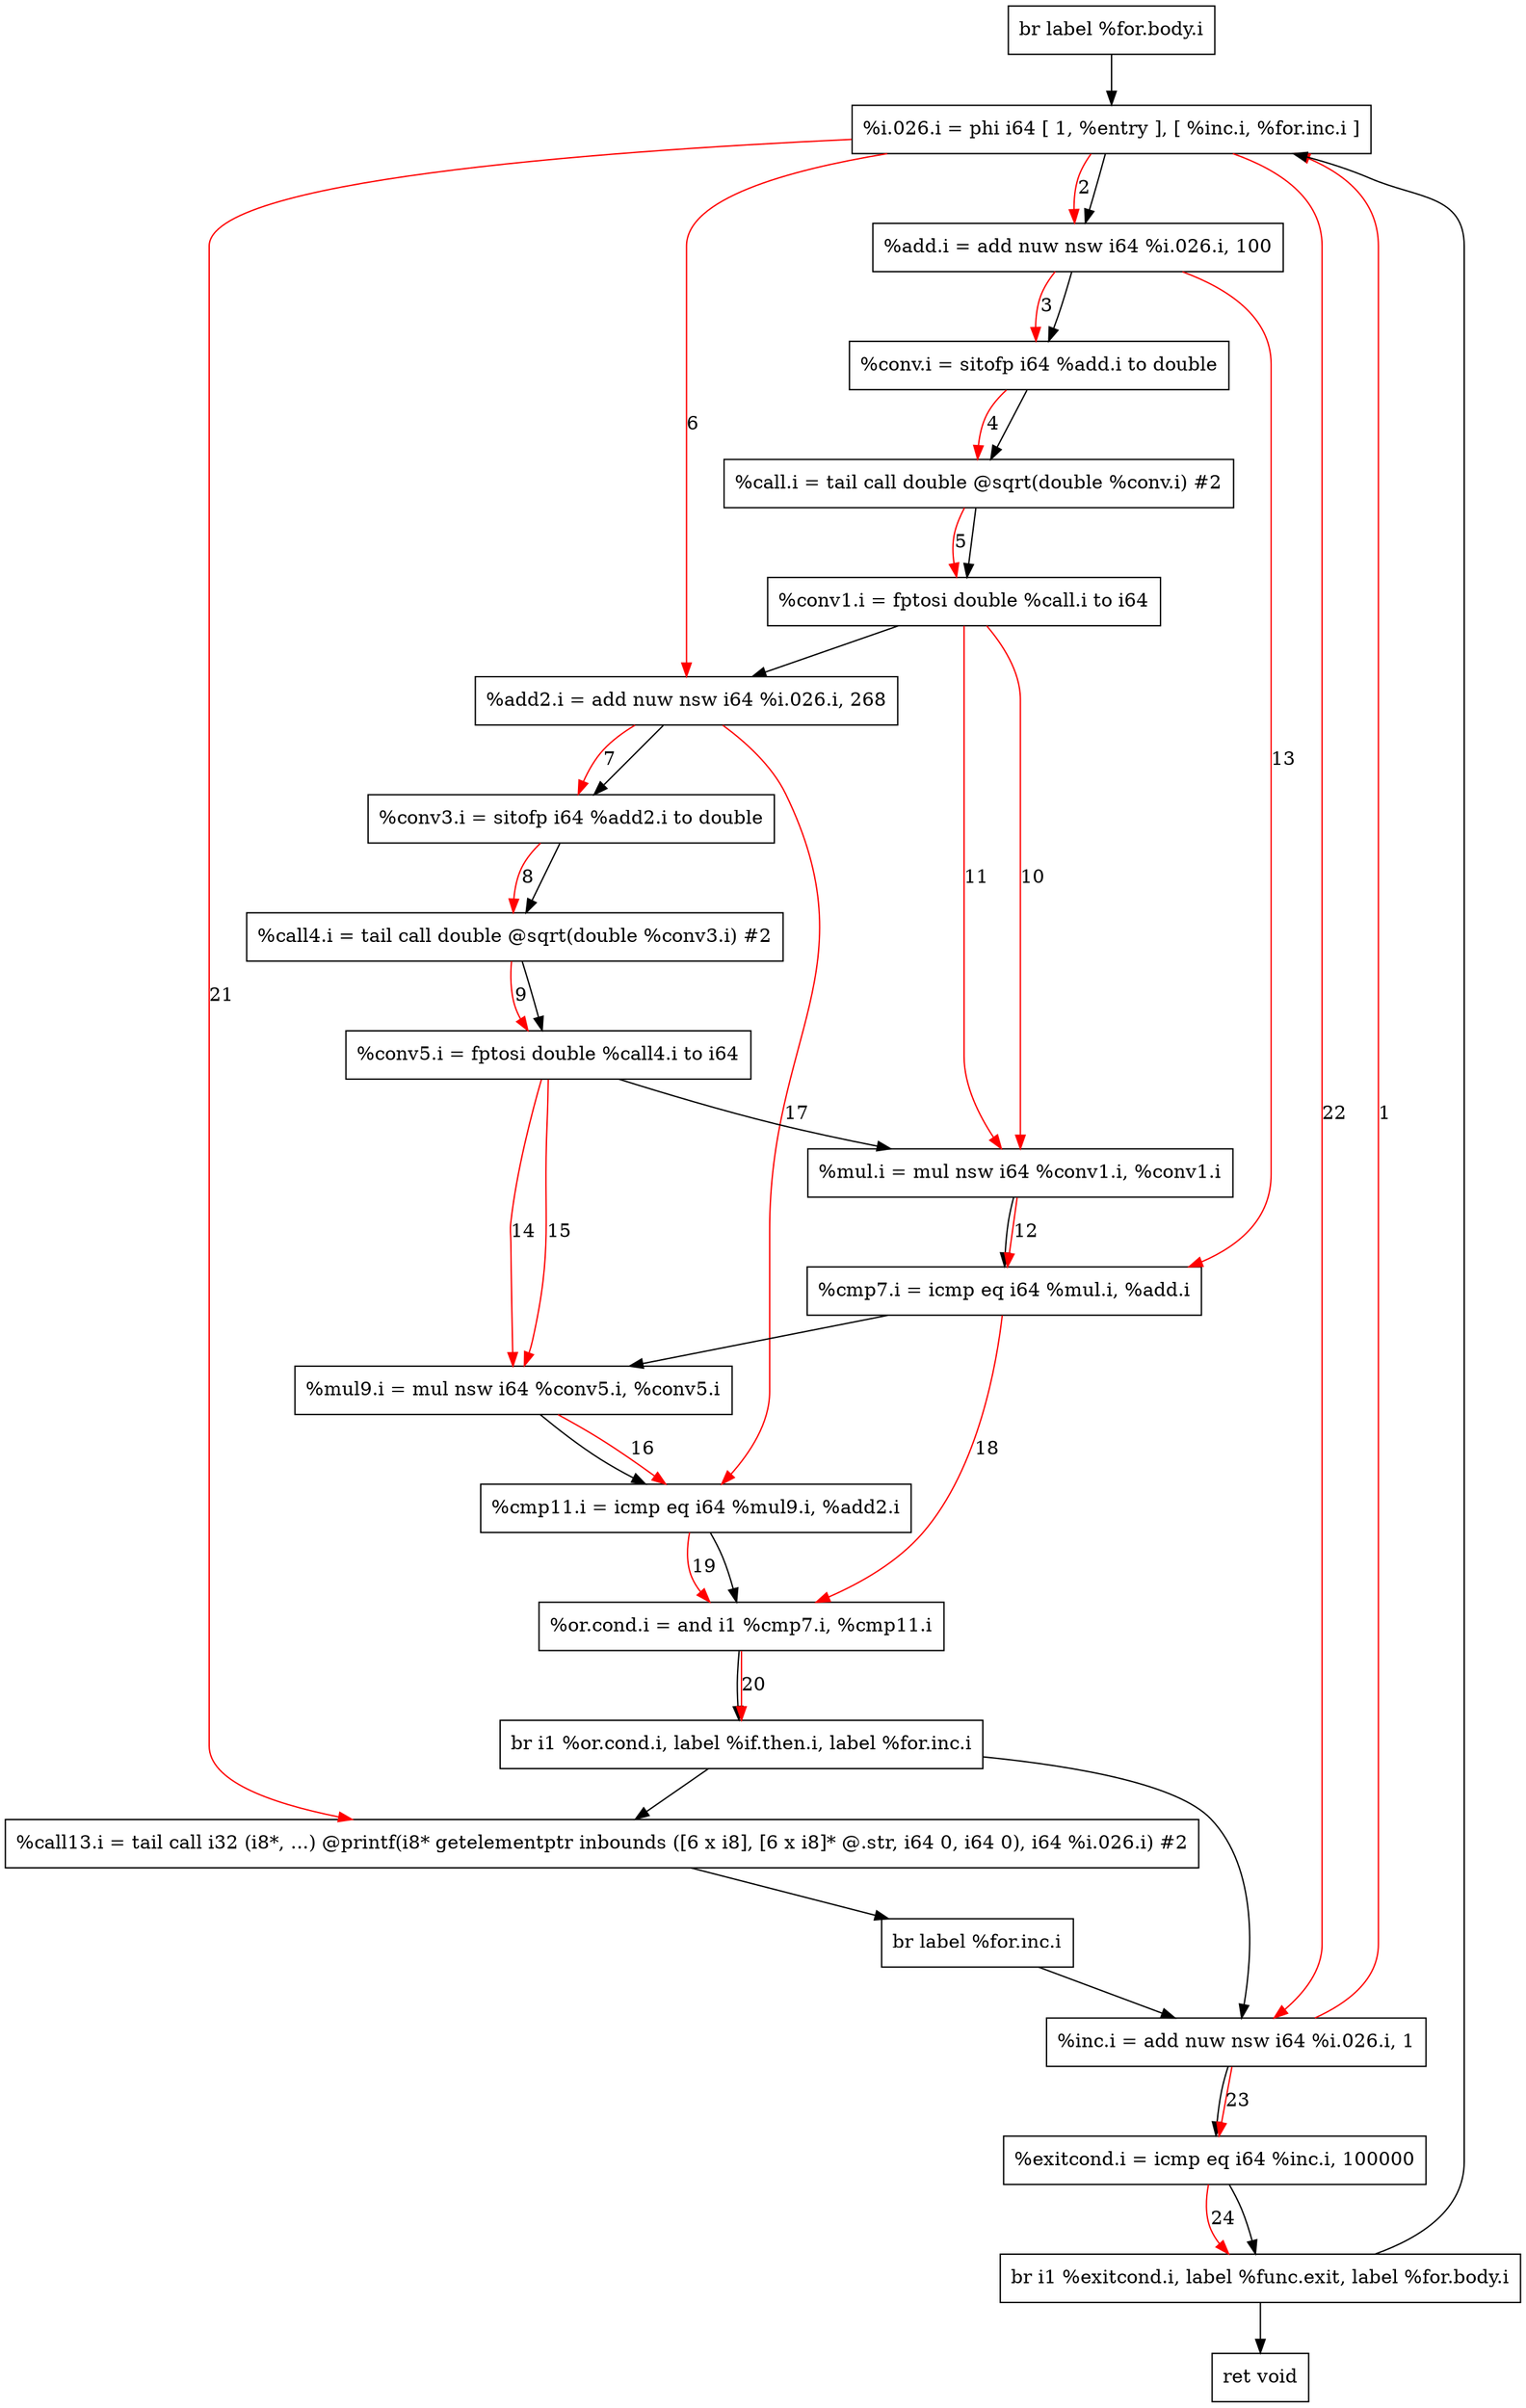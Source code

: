 digraph "CDFG for'main' function" {
	Node0x5584faf3f248[shape=record, label="  br label %for.body.i"]
	Node0x5584faf407a8[shape=record, label="  %i.026.i = phi i64 [ 1, %entry ], [ %inc.i, %for.inc.i ]"]
	Node0x5584faf40890[shape=record, label="  %add.i = add nuw nsw i64 %i.026.i, 100"]
	Node0x5584faf3ef78[shape=record, label="  %conv.i = sitofp i64 %add.i to double"]
	Node0x5584faf40980[shape=record, label="  %call.i = tail call double @sqrt(double %conv.i) #2"]
	Node0x5584faf40a38[shape=record, label="  %conv1.i = fptosi double %call.i to i64"]
	Node0x5584faf40ad0[shape=record, label="  %add2.i = add nuw nsw i64 %i.026.i, 268"]
	Node0x5584faf40b48[shape=record, label="  %conv3.i = sitofp i64 %add2.i to double"]
	Node0x5584faf40c20[shape=record, label="  %call4.i = tail call double @sqrt(double %conv3.i) #2"]
	Node0x5584faf40cd8[shape=record, label="  %conv5.i = fptosi double %call4.i to i64"]
	Node0x5584faf40d70[shape=record, label="  %mul.i = mul nsw i64 %conv1.i, %conv1.i"]
	Node0x5584faf40fa0[shape=record, label="  %cmp7.i = icmp eq i64 %mul.i, %add.i"]
	Node0x5584faf41030[shape=record, label="  %mul9.i = mul nsw i64 %conv5.i, %conv5.i"]
	Node0x5584faf410c0[shape=record, label="  %cmp11.i = icmp eq i64 %mul9.i, %add2.i"]
	Node0x5584faf41150[shape=record, label="  %or.cond.i = and i1 %cmp7.i, %cmp11.i"]
	Node0x5584faed4588[shape=record, label="  br i1 %or.cond.i, label %if.then.i, label %for.inc.i"]
	Node0x5584faf41308[shape=record, label="  %call13.i = tail call i32 (i8*, ...) @printf(i8* getelementptr inbounds ([6 x i8], [6 x i8]* @.str, i64 0, i64 0), i64 %i.026.i) #2"]
	Node0x5584faf41258[shape=record, label="  br label %for.inc.i"]
	Node0x5584faf41430[shape=record, label="  %inc.i = add nuw nsw i64 %i.026.i, 1"]
	Node0x5584faf414a0[shape=record, label="  %exitcond.i = icmp eq i64 %inc.i, 100000"]
	Node0x5584faf41db8[shape=record, label="  br i1 %exitcond.i, label %func.exit, label %for.body.i"]
	Node0x5584faf41e00[shape=record, label="  ret void"]
	Node0x5584faf3f248 -> Node0x5584faf407a8
	Node0x5584faf407a8 -> Node0x5584faf40890
	Node0x5584faf40890 -> Node0x5584faf3ef78
	Node0x5584faf3ef78 -> Node0x5584faf40980
	Node0x5584faf40980 -> Node0x5584faf40a38
	Node0x5584faf40a38 -> Node0x5584faf40ad0
	Node0x5584faf40ad0 -> Node0x5584faf40b48
	Node0x5584faf40b48 -> Node0x5584faf40c20
	Node0x5584faf40c20 -> Node0x5584faf40cd8
	Node0x5584faf40cd8 -> Node0x5584faf40d70
	Node0x5584faf40d70 -> Node0x5584faf40fa0
	Node0x5584faf40fa0 -> Node0x5584faf41030
	Node0x5584faf41030 -> Node0x5584faf410c0
	Node0x5584faf410c0 -> Node0x5584faf41150
	Node0x5584faf41150 -> Node0x5584faed4588
	Node0x5584faed4588 -> Node0x5584faf41308
	Node0x5584faed4588 -> Node0x5584faf41430
	Node0x5584faf41308 -> Node0x5584faf41258
	Node0x5584faf41258 -> Node0x5584faf41430
	Node0x5584faf41430 -> Node0x5584faf414a0
	Node0x5584faf414a0 -> Node0x5584faf41db8
	Node0x5584faf41db8 -> Node0x5584faf41e00
	Node0x5584faf41db8 -> Node0x5584faf407a8
edge [color=red]
	Node0x5584faf41430 -> Node0x5584faf407a8[label="1"]
	Node0x5584faf407a8 -> Node0x5584faf40890[label="2"]
	Node0x5584faf40890 -> Node0x5584faf3ef78[label="3"]
	Node0x5584faf3ef78 -> Node0x5584faf40980[label="4"]
	Node0x5584faf40980 -> Node0x5584faf40a38[label="5"]
	Node0x5584faf407a8 -> Node0x5584faf40ad0[label="6"]
	Node0x5584faf40ad0 -> Node0x5584faf40b48[label="7"]
	Node0x5584faf40b48 -> Node0x5584faf40c20[label="8"]
	Node0x5584faf40c20 -> Node0x5584faf40cd8[label="9"]
	Node0x5584faf40a38 -> Node0x5584faf40d70[label="10"]
	Node0x5584faf40a38 -> Node0x5584faf40d70[label="11"]
	Node0x5584faf40d70 -> Node0x5584faf40fa0[label="12"]
	Node0x5584faf40890 -> Node0x5584faf40fa0[label="13"]
	Node0x5584faf40cd8 -> Node0x5584faf41030[label="14"]
	Node0x5584faf40cd8 -> Node0x5584faf41030[label="15"]
	Node0x5584faf41030 -> Node0x5584faf410c0[label="16"]
	Node0x5584faf40ad0 -> Node0x5584faf410c0[label="17"]
	Node0x5584faf40fa0 -> Node0x5584faf41150[label="18"]
	Node0x5584faf410c0 -> Node0x5584faf41150[label="19"]
	Node0x5584faf41150 -> Node0x5584faed4588[label="20"]
	Node0x5584faf407a8 -> Node0x5584faf41308[label="21"]
	Node0x5584faf407a8 -> Node0x5584faf41430[label="22"]
	Node0x5584faf41430 -> Node0x5584faf414a0[label="23"]
	Node0x5584faf414a0 -> Node0x5584faf41db8[label="24"]
}
